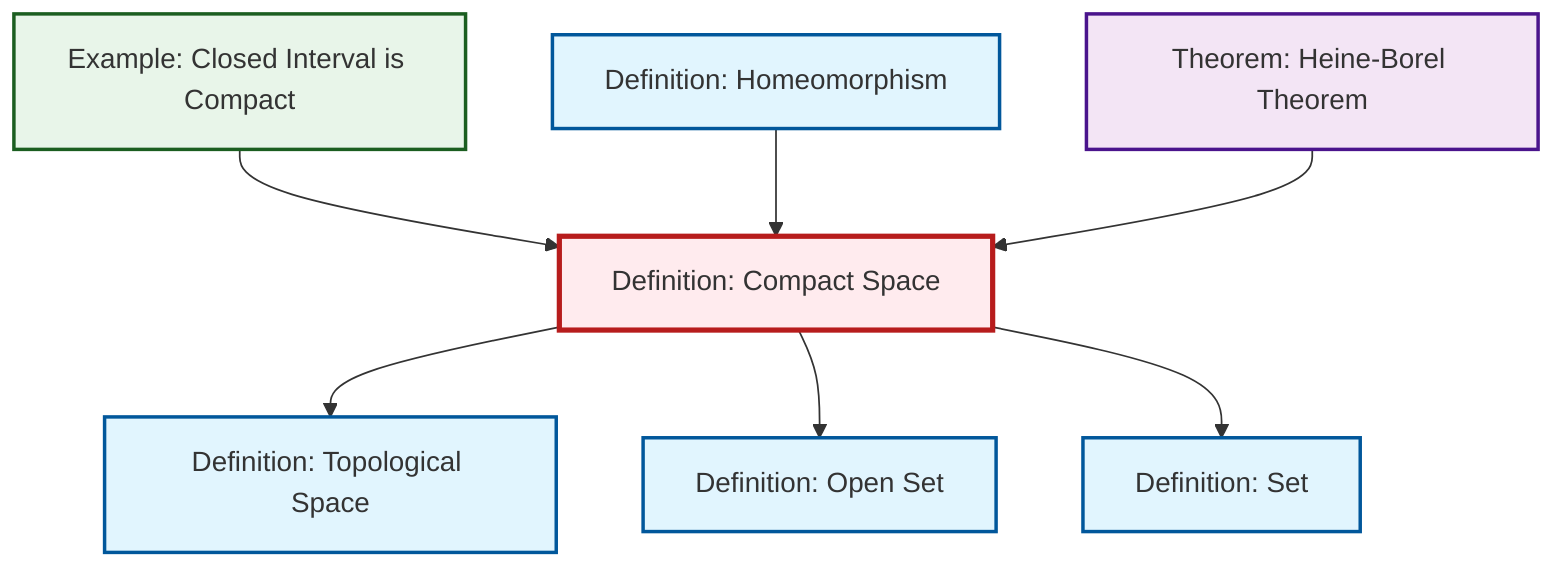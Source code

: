 graph TD
    classDef definition fill:#e1f5fe,stroke:#01579b,stroke-width:2px
    classDef theorem fill:#f3e5f5,stroke:#4a148c,stroke-width:2px
    classDef axiom fill:#fff3e0,stroke:#e65100,stroke-width:2px
    classDef example fill:#e8f5e9,stroke:#1b5e20,stroke-width:2px
    classDef current fill:#ffebee,stroke:#b71c1c,stroke-width:3px
    def-open-set["Definition: Open Set"]:::definition
    ex-closed-interval-compact["Example: Closed Interval is Compact"]:::example
    def-homeomorphism["Definition: Homeomorphism"]:::definition
    def-set["Definition: Set"]:::definition
    thm-heine-borel["Theorem: Heine-Borel Theorem"]:::theorem
    def-topological-space["Definition: Topological Space"]:::definition
    def-compact["Definition: Compact Space"]:::definition
    def-compact --> def-topological-space
    def-compact --> def-open-set
    ex-closed-interval-compact --> def-compact
    def-homeomorphism --> def-compact
    def-compact --> def-set
    thm-heine-borel --> def-compact
    class def-compact current